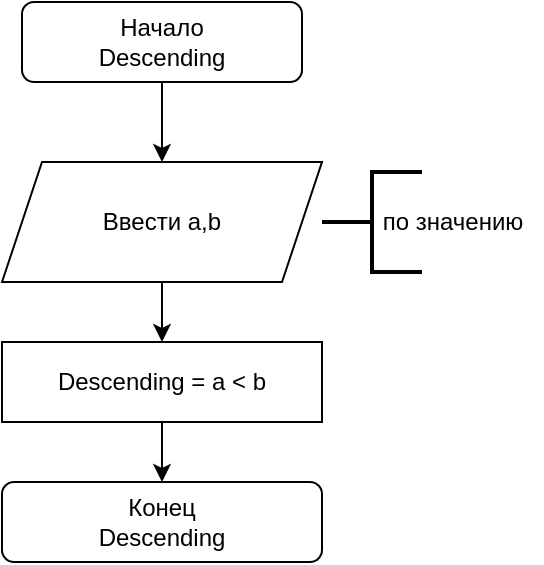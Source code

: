 <mxfile version="25.0.3">
  <diagram name="Страница — 1" id="26g38Lpi_LiVlZbMlhuH">
    <mxGraphModel dx="1434" dy="746" grid="1" gridSize="10" guides="1" tooltips="1" connect="1" arrows="1" fold="1" page="1" pageScale="1" pageWidth="827" pageHeight="1169" math="0" shadow="0">
      <root>
        <mxCell id="0" />
        <mxCell id="1" parent="0" />
        <mxCell id="U4Jn9C0jq0-JPjRTwGux-1" style="edgeStyle=orthogonalEdgeStyle;rounded=0;orthogonalLoop=1;jettySize=auto;html=1;" edge="1" parent="1" source="U4Jn9C0jq0-JPjRTwGux-2">
          <mxGeometry relative="1" as="geometry">
            <mxPoint x="370" y="90" as="targetPoint" />
          </mxGeometry>
        </mxCell>
        <mxCell id="U4Jn9C0jq0-JPjRTwGux-2" value="Начало&lt;div&gt;Descending&lt;/div&gt;" style="rounded=1;whiteSpace=wrap;html=1;" vertex="1" parent="1">
          <mxGeometry x="300" y="10" width="140" height="40" as="geometry" />
        </mxCell>
        <mxCell id="U4Jn9C0jq0-JPjRTwGux-3" style="edgeStyle=orthogonalEdgeStyle;rounded=0;orthogonalLoop=1;jettySize=auto;html=1;" edge="1" parent="1" source="U4Jn9C0jq0-JPjRTwGux-4" target="U4Jn9C0jq0-JPjRTwGux-6">
          <mxGeometry relative="1" as="geometry">
            <mxPoint x="370" y="210" as="targetPoint" />
          </mxGeometry>
        </mxCell>
        <mxCell id="U4Jn9C0jq0-JPjRTwGux-4" value="Ввести a,b" style="shape=parallelogram;perimeter=parallelogramPerimeter;whiteSpace=wrap;html=1;fixedSize=1;" vertex="1" parent="1">
          <mxGeometry x="290" y="90" width="160" height="60" as="geometry" />
        </mxCell>
        <mxCell id="U4Jn9C0jq0-JPjRTwGux-5" style="edgeStyle=orthogonalEdgeStyle;rounded=0;orthogonalLoop=1;jettySize=auto;html=1;" edge="1" parent="1" source="U4Jn9C0jq0-JPjRTwGux-6" target="U4Jn9C0jq0-JPjRTwGux-7">
          <mxGeometry relative="1" as="geometry">
            <mxPoint x="370" y="270" as="targetPoint" />
          </mxGeometry>
        </mxCell>
        <mxCell id="U4Jn9C0jq0-JPjRTwGux-6" value="Descending = a &amp;lt; b" style="rounded=0;whiteSpace=wrap;html=1;" vertex="1" parent="1">
          <mxGeometry x="290" y="180" width="160" height="40" as="geometry" />
        </mxCell>
        <mxCell id="U4Jn9C0jq0-JPjRTwGux-7" value="Конец&lt;div&gt;Descending&lt;/div&gt;" style="rounded=1;whiteSpace=wrap;html=1;" vertex="1" parent="1">
          <mxGeometry x="290" y="250" width="160" height="40" as="geometry" />
        </mxCell>
        <mxCell id="U4Jn9C0jq0-JPjRTwGux-8" value="" style="strokeWidth=2;html=1;shape=mxgraph.flowchart.annotation_2;align=left;labelPosition=right;pointerEvents=1;" vertex="1" parent="1">
          <mxGeometry x="450" y="95" width="50" height="50" as="geometry" />
        </mxCell>
        <mxCell id="U4Jn9C0jq0-JPjRTwGux-9" value="по значению" style="text;html=1;align=center;verticalAlign=middle;resizable=0;points=[];autosize=1;strokeColor=none;fillColor=none;" vertex="1" parent="1">
          <mxGeometry x="470" y="105" width="90" height="30" as="geometry" />
        </mxCell>
      </root>
    </mxGraphModel>
  </diagram>
</mxfile>

